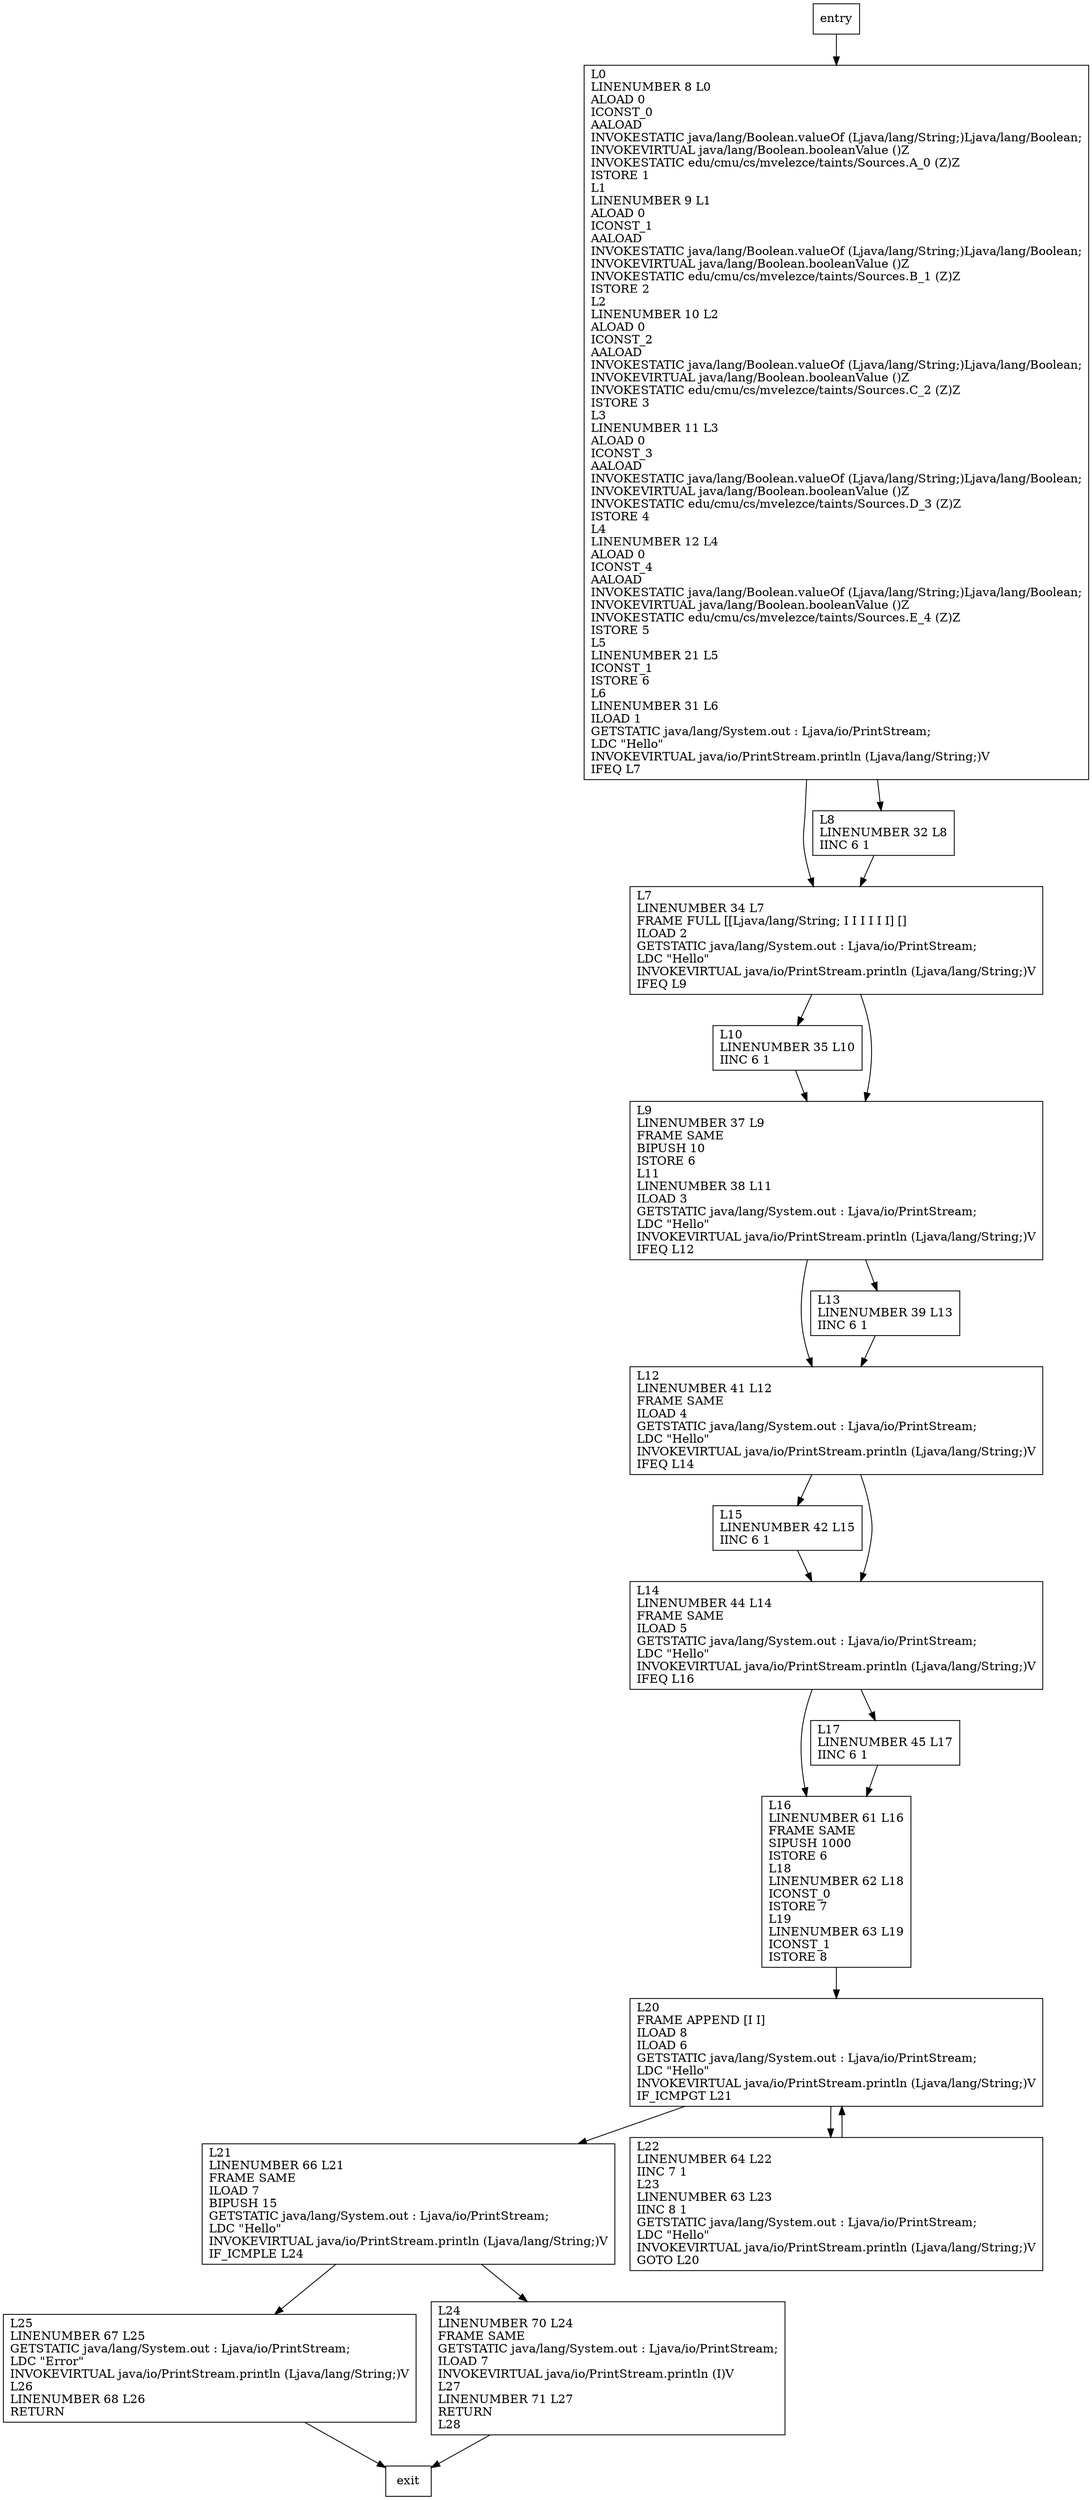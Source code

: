 digraph main {
node [shape=record];
1318080469 [label="L16\lLINENUMBER 61 L16\lFRAME SAME\lSIPUSH 1000\lISTORE 6\lL18\lLINENUMBER 62 L18\lICONST_0\lISTORE 7\lL19\lLINENUMBER 63 L19\lICONST_1\lISTORE 8\l"];
1034584766 [label="L0\lLINENUMBER 8 L0\lALOAD 0\lICONST_0\lAALOAD\lINVOKESTATIC java/lang/Boolean.valueOf (Ljava/lang/String;)Ljava/lang/Boolean;\lINVOKEVIRTUAL java/lang/Boolean.booleanValue ()Z\lINVOKESTATIC edu/cmu/cs/mvelezce/taints/Sources.A_0 (Z)Z\lISTORE 1\lL1\lLINENUMBER 9 L1\lALOAD 0\lICONST_1\lAALOAD\lINVOKESTATIC java/lang/Boolean.valueOf (Ljava/lang/String;)Ljava/lang/Boolean;\lINVOKEVIRTUAL java/lang/Boolean.booleanValue ()Z\lINVOKESTATIC edu/cmu/cs/mvelezce/taints/Sources.B_1 (Z)Z\lISTORE 2\lL2\lLINENUMBER 10 L2\lALOAD 0\lICONST_2\lAALOAD\lINVOKESTATIC java/lang/Boolean.valueOf (Ljava/lang/String;)Ljava/lang/Boolean;\lINVOKEVIRTUAL java/lang/Boolean.booleanValue ()Z\lINVOKESTATIC edu/cmu/cs/mvelezce/taints/Sources.C_2 (Z)Z\lISTORE 3\lL3\lLINENUMBER 11 L3\lALOAD 0\lICONST_3\lAALOAD\lINVOKESTATIC java/lang/Boolean.valueOf (Ljava/lang/String;)Ljava/lang/Boolean;\lINVOKEVIRTUAL java/lang/Boolean.booleanValue ()Z\lINVOKESTATIC edu/cmu/cs/mvelezce/taints/Sources.D_3 (Z)Z\lISTORE 4\lL4\lLINENUMBER 12 L4\lALOAD 0\lICONST_4\lAALOAD\lINVOKESTATIC java/lang/Boolean.valueOf (Ljava/lang/String;)Ljava/lang/Boolean;\lINVOKEVIRTUAL java/lang/Boolean.booleanValue ()Z\lINVOKESTATIC edu/cmu/cs/mvelezce/taints/Sources.E_4 (Z)Z\lISTORE 5\lL5\lLINENUMBER 21 L5\lICONST_1\lISTORE 6\lL6\lLINENUMBER 31 L6\lILOAD 1\lGETSTATIC java/lang/System.out : Ljava/io/PrintStream;\lLDC \"Hello\"\lINVOKEVIRTUAL java/io/PrintStream.println (Ljava/lang/String;)V\lIFEQ L7\l"];
698784309 [label="L7\lLINENUMBER 34 L7\lFRAME FULL [[Ljava/lang/String; I I I I I I] []\lILOAD 2\lGETSTATIC java/lang/System.out : Ljava/io/PrintStream;\lLDC \"Hello\"\lINVOKEVIRTUAL java/io/PrintStream.println (Ljava/lang/String;)V\lIFEQ L9\l"];
727236 [label="L17\lLINENUMBER 45 L17\lIINC 6 1\l"];
1742900195 [label="L10\lLINENUMBER 35 L10\lIINC 6 1\l"];
1665525689 [label="L15\lLINENUMBER 42 L15\lIINC 6 1\l"];
247575268 [label="L8\lLINENUMBER 32 L8\lIINC 6 1\l"];
238308051 [label="L9\lLINENUMBER 37 L9\lFRAME SAME\lBIPUSH 10\lISTORE 6\lL11\lLINENUMBER 38 L11\lILOAD 3\lGETSTATIC java/lang/System.out : Ljava/io/PrintStream;\lLDC \"Hello\"\lINVOKEVIRTUAL java/io/PrintStream.println (Ljava/lang/String;)V\lIFEQ L12\l"];
1296612741 [label="L25\lLINENUMBER 67 L25\lGETSTATIC java/lang/System.out : Ljava/io/PrintStream;\lLDC \"Error\"\lINVOKEVIRTUAL java/io/PrintStream.println (Ljava/lang/String;)V\lL26\lLINENUMBER 68 L26\lRETURN\l"];
2075899560 [label="L24\lLINENUMBER 70 L24\lFRAME SAME\lGETSTATIC java/lang/System.out : Ljava/io/PrintStream;\lILOAD 7\lINVOKEVIRTUAL java/io/PrintStream.println (I)V\lL27\lLINENUMBER 71 L27\lRETURN\lL28\l"];
366828226 [label="L21\lLINENUMBER 66 L21\lFRAME SAME\lILOAD 7\lBIPUSH 15\lGETSTATIC java/lang/System.out : Ljava/io/PrintStream;\lLDC \"Hello\"\lINVOKEVIRTUAL java/io/PrintStream.println (Ljava/lang/String;)V\lIF_ICMPLE L24\l"];
1334528976 [label="L14\lLINENUMBER 44 L14\lFRAME SAME\lILOAD 5\lGETSTATIC java/lang/System.out : Ljava/io/PrintStream;\lLDC \"Hello\"\lINVOKEVIRTUAL java/io/PrintStream.println (Ljava/lang/String;)V\lIFEQ L16\l"];
1287606099 [label="L20\lFRAME APPEND [I I]\lILOAD 8\lILOAD 6\lGETSTATIC java/lang/System.out : Ljava/io/PrintStream;\lLDC \"Hello\"\lINVOKEVIRTUAL java/io/PrintStream.println (Ljava/lang/String;)V\lIF_ICMPGT L21\l"];
1501513951 [label="L22\lLINENUMBER 64 L22\lIINC 7 1\lL23\lLINENUMBER 63 L23\lIINC 8 1\lGETSTATIC java/lang/System.out : Ljava/io/PrintStream;\lLDC \"Hello\"\lINVOKEVIRTUAL java/io/PrintStream.println (Ljava/lang/String;)V\lGOTO L20\l"];
232886115 [label="L12\lLINENUMBER 41 L12\lFRAME SAME\lILOAD 4\lGETSTATIC java/lang/System.out : Ljava/io/PrintStream;\lLDC \"Hello\"\lINVOKEVIRTUAL java/io/PrintStream.println (Ljava/lang/String;)V\lIFEQ L14\l"];
277601240 [label="L13\lLINENUMBER 39 L13\lIINC 6 1\l"];
entry;
exit;
1318080469 -> 1287606099;
1034584766 -> 247575268;
1034584766 -> 698784309;
698784309 -> 238308051;
698784309 -> 1742900195;
727236 -> 1318080469;
1742900195 -> 238308051;
entry -> 1034584766;
1665525689 -> 1334528976;
247575268 -> 698784309;
238308051 -> 232886115;
238308051 -> 277601240;
1296612741 -> exit;
2075899560 -> exit;
366828226 -> 1296612741;
366828226 -> 2075899560;
1334528976 -> 1318080469;
1334528976 -> 727236;
1287606099 -> 366828226;
1287606099 -> 1501513951;
1501513951 -> 1287606099;
232886115 -> 1665525689;
232886115 -> 1334528976;
277601240 -> 232886115;
}
